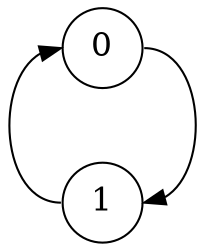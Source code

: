 // 2, [[1,0],[0,1]]
// False

digraph "2b" {
    graph [dpi=300]
    layout="dot"

    node [shape="circle", fontsize=16]
    0, 1

    0:e -> 1:e
    1:w -> 0:w
}

